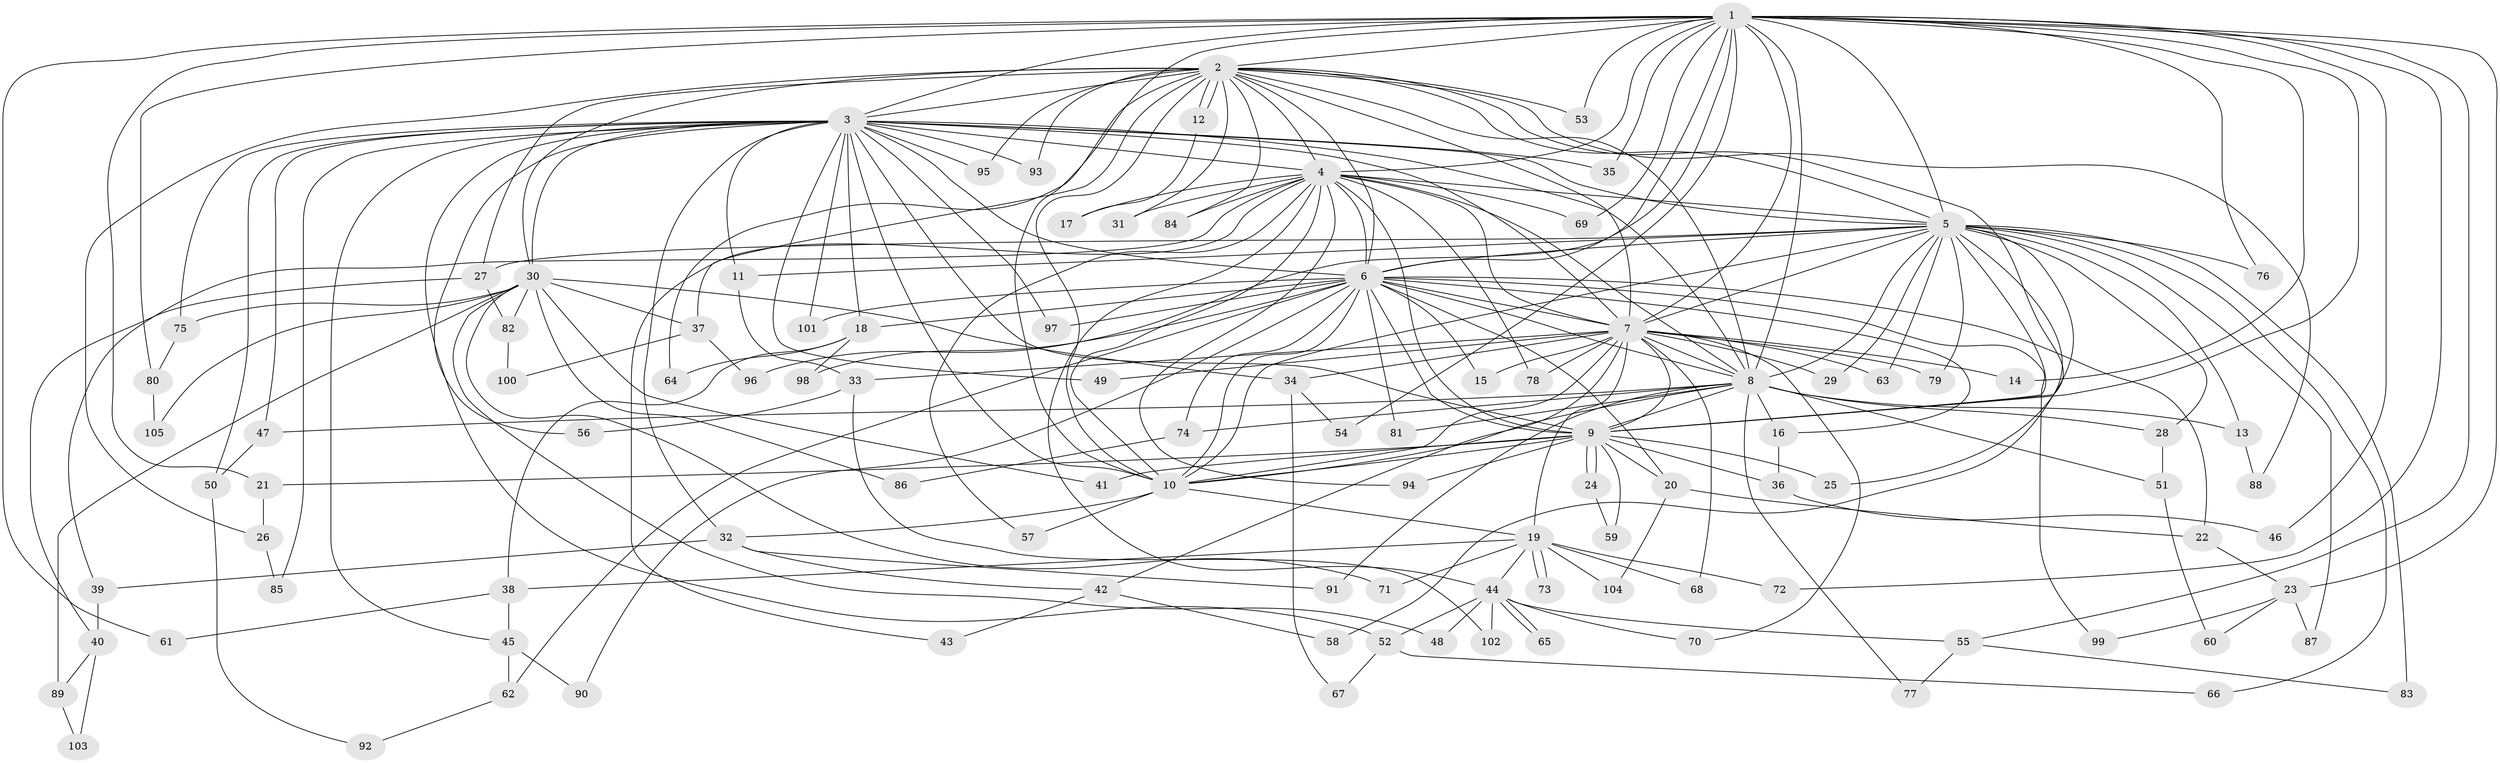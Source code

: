 // coarse degree distribution, {7: 0.03125, 1: 0.09375, 4: 0.15625, 15: 0.0625, 3: 0.15625, 5: 0.0625, 2: 0.125, 11: 0.0625, 16: 0.03125, 13: 0.03125, 10: 0.0625, 6: 0.0625, 14: 0.03125, 8: 0.03125}
// Generated by graph-tools (version 1.1) at 2025/36/03/04/25 23:36:30]
// undirected, 105 vertices, 235 edges
graph export_dot {
  node [color=gray90,style=filled];
  1;
  2;
  3;
  4;
  5;
  6;
  7;
  8;
  9;
  10;
  11;
  12;
  13;
  14;
  15;
  16;
  17;
  18;
  19;
  20;
  21;
  22;
  23;
  24;
  25;
  26;
  27;
  28;
  29;
  30;
  31;
  32;
  33;
  34;
  35;
  36;
  37;
  38;
  39;
  40;
  41;
  42;
  43;
  44;
  45;
  46;
  47;
  48;
  49;
  50;
  51;
  52;
  53;
  54;
  55;
  56;
  57;
  58;
  59;
  60;
  61;
  62;
  63;
  64;
  65;
  66;
  67;
  68;
  69;
  70;
  71;
  72;
  73;
  74;
  75;
  76;
  77;
  78;
  79;
  80;
  81;
  82;
  83;
  84;
  85;
  86;
  87;
  88;
  89;
  90;
  91;
  92;
  93;
  94;
  95;
  96;
  97;
  98;
  99;
  100;
  101;
  102;
  103;
  104;
  105;
  1 -- 2;
  1 -- 3;
  1 -- 4;
  1 -- 5;
  1 -- 6;
  1 -- 7;
  1 -- 8;
  1 -- 9;
  1 -- 10;
  1 -- 14;
  1 -- 21;
  1 -- 23;
  1 -- 35;
  1 -- 46;
  1 -- 53;
  1 -- 54;
  1 -- 55;
  1 -- 61;
  1 -- 69;
  1 -- 72;
  1 -- 76;
  1 -- 80;
  1 -- 96;
  2 -- 3;
  2 -- 4;
  2 -- 5;
  2 -- 6;
  2 -- 7;
  2 -- 8;
  2 -- 9;
  2 -- 10;
  2 -- 12;
  2 -- 12;
  2 -- 26;
  2 -- 27;
  2 -- 30;
  2 -- 31;
  2 -- 37;
  2 -- 53;
  2 -- 64;
  2 -- 84;
  2 -- 88;
  2 -- 93;
  2 -- 95;
  3 -- 4;
  3 -- 5;
  3 -- 6;
  3 -- 7;
  3 -- 8;
  3 -- 9;
  3 -- 10;
  3 -- 11;
  3 -- 18;
  3 -- 30;
  3 -- 32;
  3 -- 35;
  3 -- 45;
  3 -- 47;
  3 -- 49;
  3 -- 50;
  3 -- 52;
  3 -- 56;
  3 -- 75;
  3 -- 85;
  3 -- 93;
  3 -- 95;
  3 -- 97;
  3 -- 101;
  4 -- 5;
  4 -- 6;
  4 -- 7;
  4 -- 8;
  4 -- 9;
  4 -- 10;
  4 -- 17;
  4 -- 31;
  4 -- 39;
  4 -- 43;
  4 -- 44;
  4 -- 57;
  4 -- 69;
  4 -- 78;
  4 -- 84;
  4 -- 94;
  5 -- 6;
  5 -- 7;
  5 -- 8;
  5 -- 9;
  5 -- 10;
  5 -- 11;
  5 -- 13;
  5 -- 25;
  5 -- 27;
  5 -- 28;
  5 -- 29;
  5 -- 58;
  5 -- 63;
  5 -- 66;
  5 -- 76;
  5 -- 79;
  5 -- 83;
  5 -- 87;
  6 -- 7;
  6 -- 8;
  6 -- 9;
  6 -- 10;
  6 -- 15;
  6 -- 16;
  6 -- 18;
  6 -- 20;
  6 -- 22;
  6 -- 62;
  6 -- 74;
  6 -- 81;
  6 -- 90;
  6 -- 97;
  6 -- 98;
  6 -- 99;
  6 -- 101;
  7 -- 8;
  7 -- 9;
  7 -- 10;
  7 -- 14;
  7 -- 15;
  7 -- 19;
  7 -- 29;
  7 -- 33;
  7 -- 34;
  7 -- 42;
  7 -- 49;
  7 -- 63;
  7 -- 68;
  7 -- 70;
  7 -- 78;
  7 -- 79;
  8 -- 9;
  8 -- 10;
  8 -- 13;
  8 -- 16;
  8 -- 28;
  8 -- 47;
  8 -- 51;
  8 -- 74;
  8 -- 77;
  8 -- 81;
  8 -- 91;
  9 -- 10;
  9 -- 20;
  9 -- 21;
  9 -- 24;
  9 -- 24;
  9 -- 25;
  9 -- 36;
  9 -- 41;
  9 -- 59;
  9 -- 94;
  10 -- 19;
  10 -- 32;
  10 -- 57;
  11 -- 33;
  12 -- 17;
  13 -- 88;
  16 -- 36;
  18 -- 38;
  18 -- 64;
  18 -- 98;
  19 -- 38;
  19 -- 44;
  19 -- 68;
  19 -- 71;
  19 -- 72;
  19 -- 73;
  19 -- 73;
  19 -- 104;
  20 -- 22;
  20 -- 104;
  21 -- 26;
  22 -- 23;
  23 -- 60;
  23 -- 87;
  23 -- 99;
  24 -- 59;
  26 -- 85;
  27 -- 40;
  27 -- 82;
  28 -- 51;
  30 -- 34;
  30 -- 37;
  30 -- 41;
  30 -- 48;
  30 -- 71;
  30 -- 75;
  30 -- 82;
  30 -- 86;
  30 -- 89;
  30 -- 105;
  32 -- 39;
  32 -- 42;
  32 -- 91;
  33 -- 56;
  33 -- 102;
  34 -- 54;
  34 -- 67;
  36 -- 46;
  37 -- 96;
  37 -- 100;
  38 -- 45;
  38 -- 61;
  39 -- 40;
  40 -- 89;
  40 -- 103;
  42 -- 43;
  42 -- 58;
  44 -- 48;
  44 -- 52;
  44 -- 55;
  44 -- 65;
  44 -- 65;
  44 -- 70;
  44 -- 102;
  45 -- 62;
  45 -- 90;
  47 -- 50;
  50 -- 92;
  51 -- 60;
  52 -- 66;
  52 -- 67;
  55 -- 77;
  55 -- 83;
  62 -- 92;
  74 -- 86;
  75 -- 80;
  80 -- 105;
  82 -- 100;
  89 -- 103;
}
